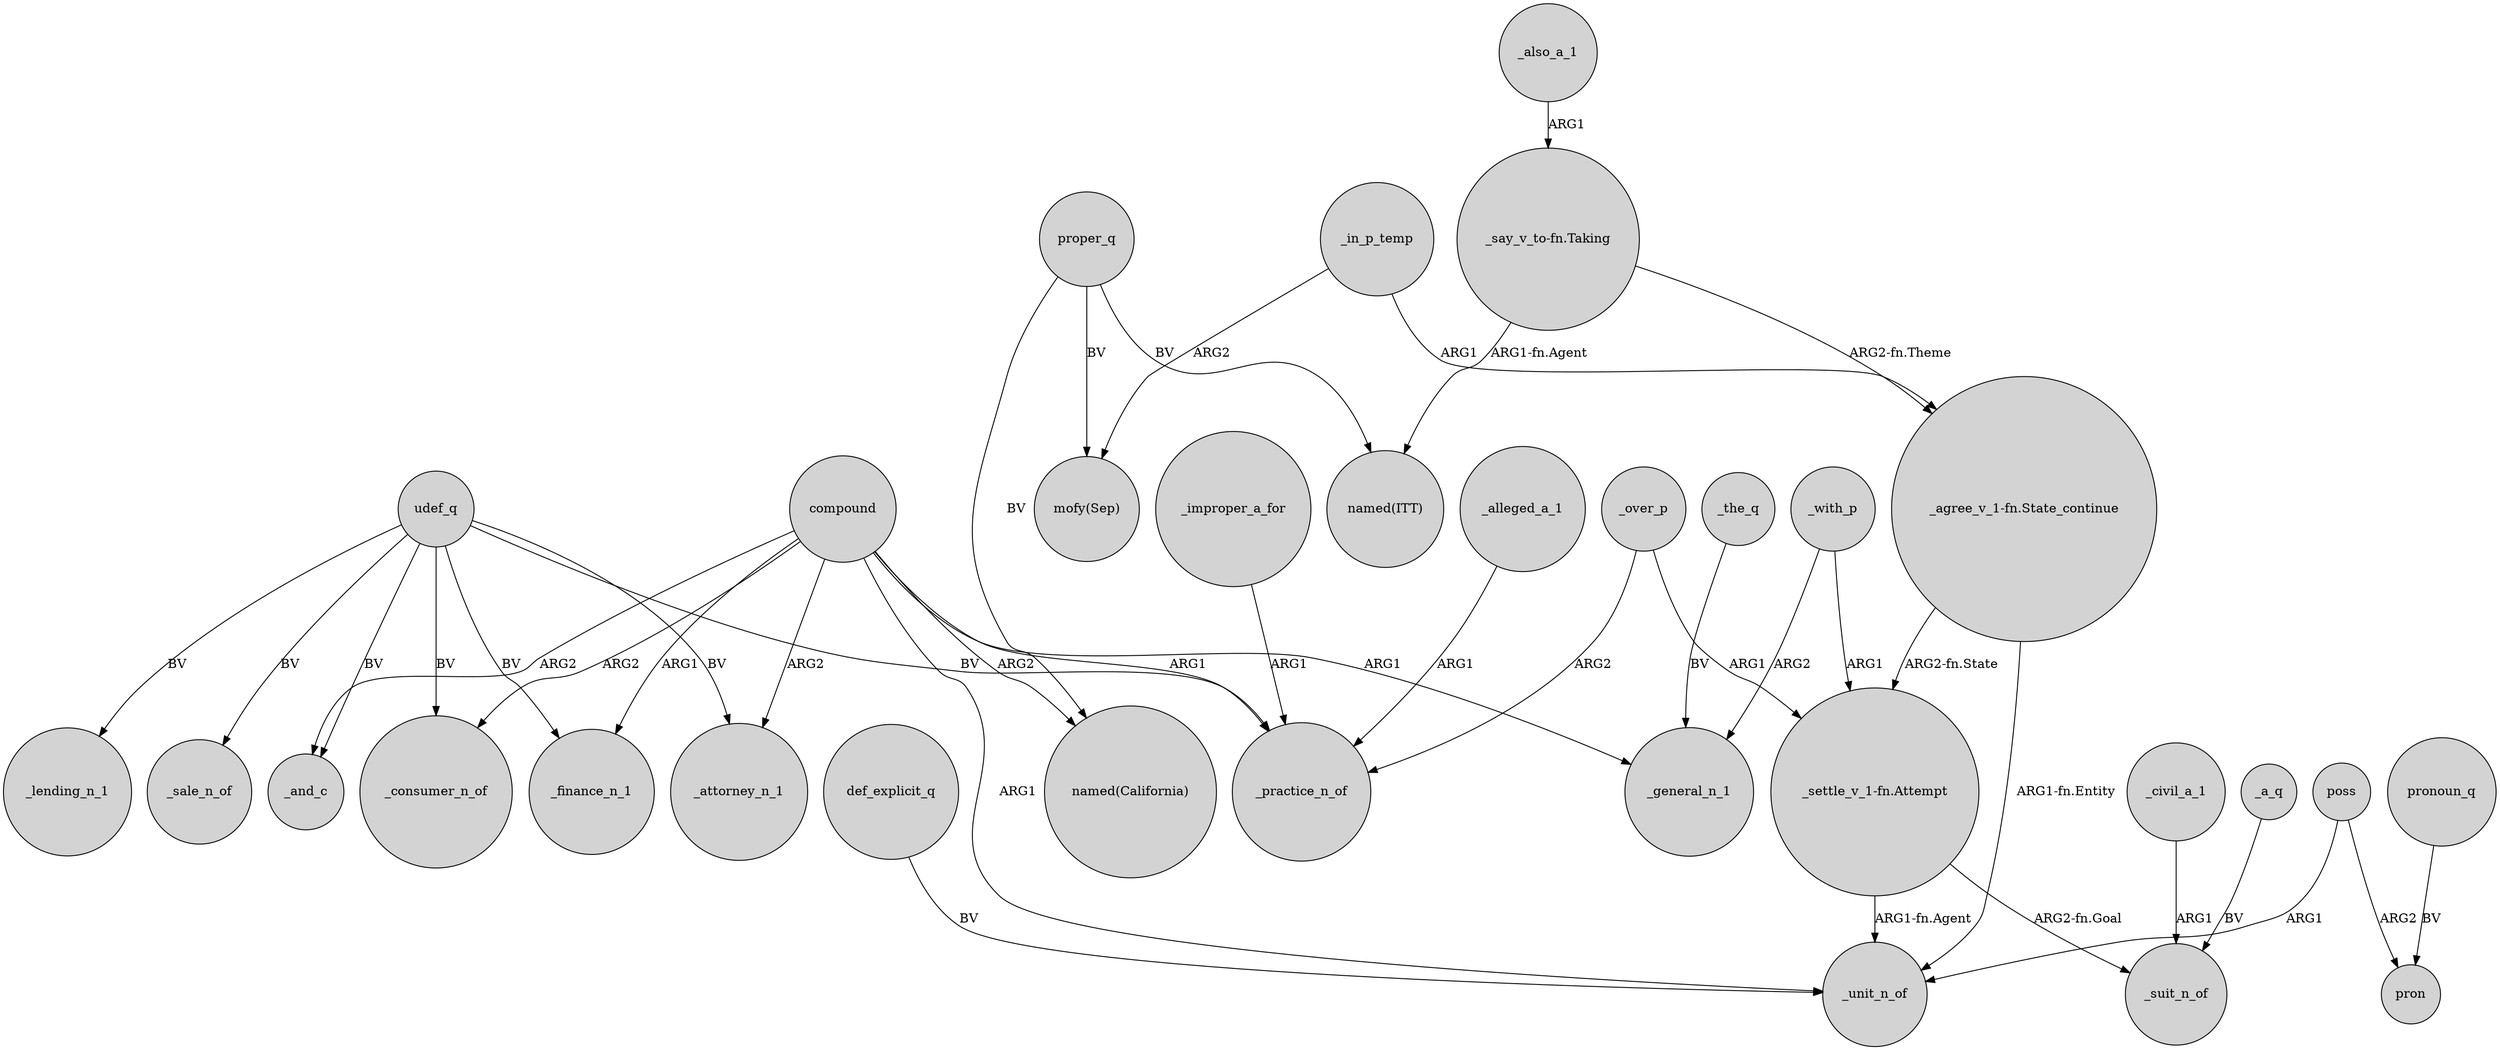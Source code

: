 digraph {
	node [shape=circle style=filled]
	udef_q -> _finance_n_1 [label=BV]
	_over_p -> "_settle_v_1-fn.Attempt" [label=ARG1]
	"_say_v_to-fn.Taking" -> "_agree_v_1-fn.State_continue" [label="ARG2-fn.Theme"]
	_alleged_a_1 -> _practice_n_of [label=ARG1]
	_the_q -> _general_n_1 [label=BV]
	compound -> "named(California)" [label=ARG2]
	udef_q -> _sale_n_of [label=BV]
	_civil_a_1 -> _suit_n_of [label=ARG1]
	udef_q -> _and_c [label=BV]
	_in_p_temp -> "_agree_v_1-fn.State_continue" [label=ARG1]
	compound -> _practice_n_of [label=ARG1]
	compound -> _and_c [label=ARG2]
	proper_q -> "named(ITT)" [label=BV]
	pronoun_q -> pron [label=BV]
	_improper_a_for -> _practice_n_of [label=ARG1]
	poss -> pron [label=ARG2]
	def_explicit_q -> _unit_n_of [label=BV]
	_also_a_1 -> "_say_v_to-fn.Taking" [label=ARG1]
	_with_p -> _general_n_1 [label=ARG2]
	_over_p -> _practice_n_of [label=ARG2]
	compound -> _finance_n_1 [label=ARG1]
	_with_p -> "_settle_v_1-fn.Attempt" [label=ARG1]
	udef_q -> _practice_n_of [label=BV]
	udef_q -> _consumer_n_of [label=BV]
	proper_q -> "mofy(Sep)" [label=BV]
	udef_q -> _attorney_n_1 [label=BV]
	_a_q -> _suit_n_of [label=BV]
	compound -> _consumer_n_of [label=ARG2]
	udef_q -> _lending_n_1 [label=BV]
	proper_q -> "named(California)" [label=BV]
	compound -> _unit_n_of [label=ARG1]
	"_agree_v_1-fn.State_continue" -> "_settle_v_1-fn.Attempt" [label="ARG2-fn.State"]
	poss -> _unit_n_of [label=ARG1]
	"_settle_v_1-fn.Attempt" -> _suit_n_of [label="ARG2-fn.Goal"]
	"_settle_v_1-fn.Attempt" -> _unit_n_of [label="ARG1-fn.Agent"]
	compound -> _attorney_n_1 [label=ARG2]
	"_say_v_to-fn.Taking" -> "named(ITT)" [label="ARG1-fn.Agent"]
	"_agree_v_1-fn.State_continue" -> _unit_n_of [label="ARG1-fn.Entity"]
	compound -> _general_n_1 [label=ARG1]
	_in_p_temp -> "mofy(Sep)" [label=ARG2]
}
